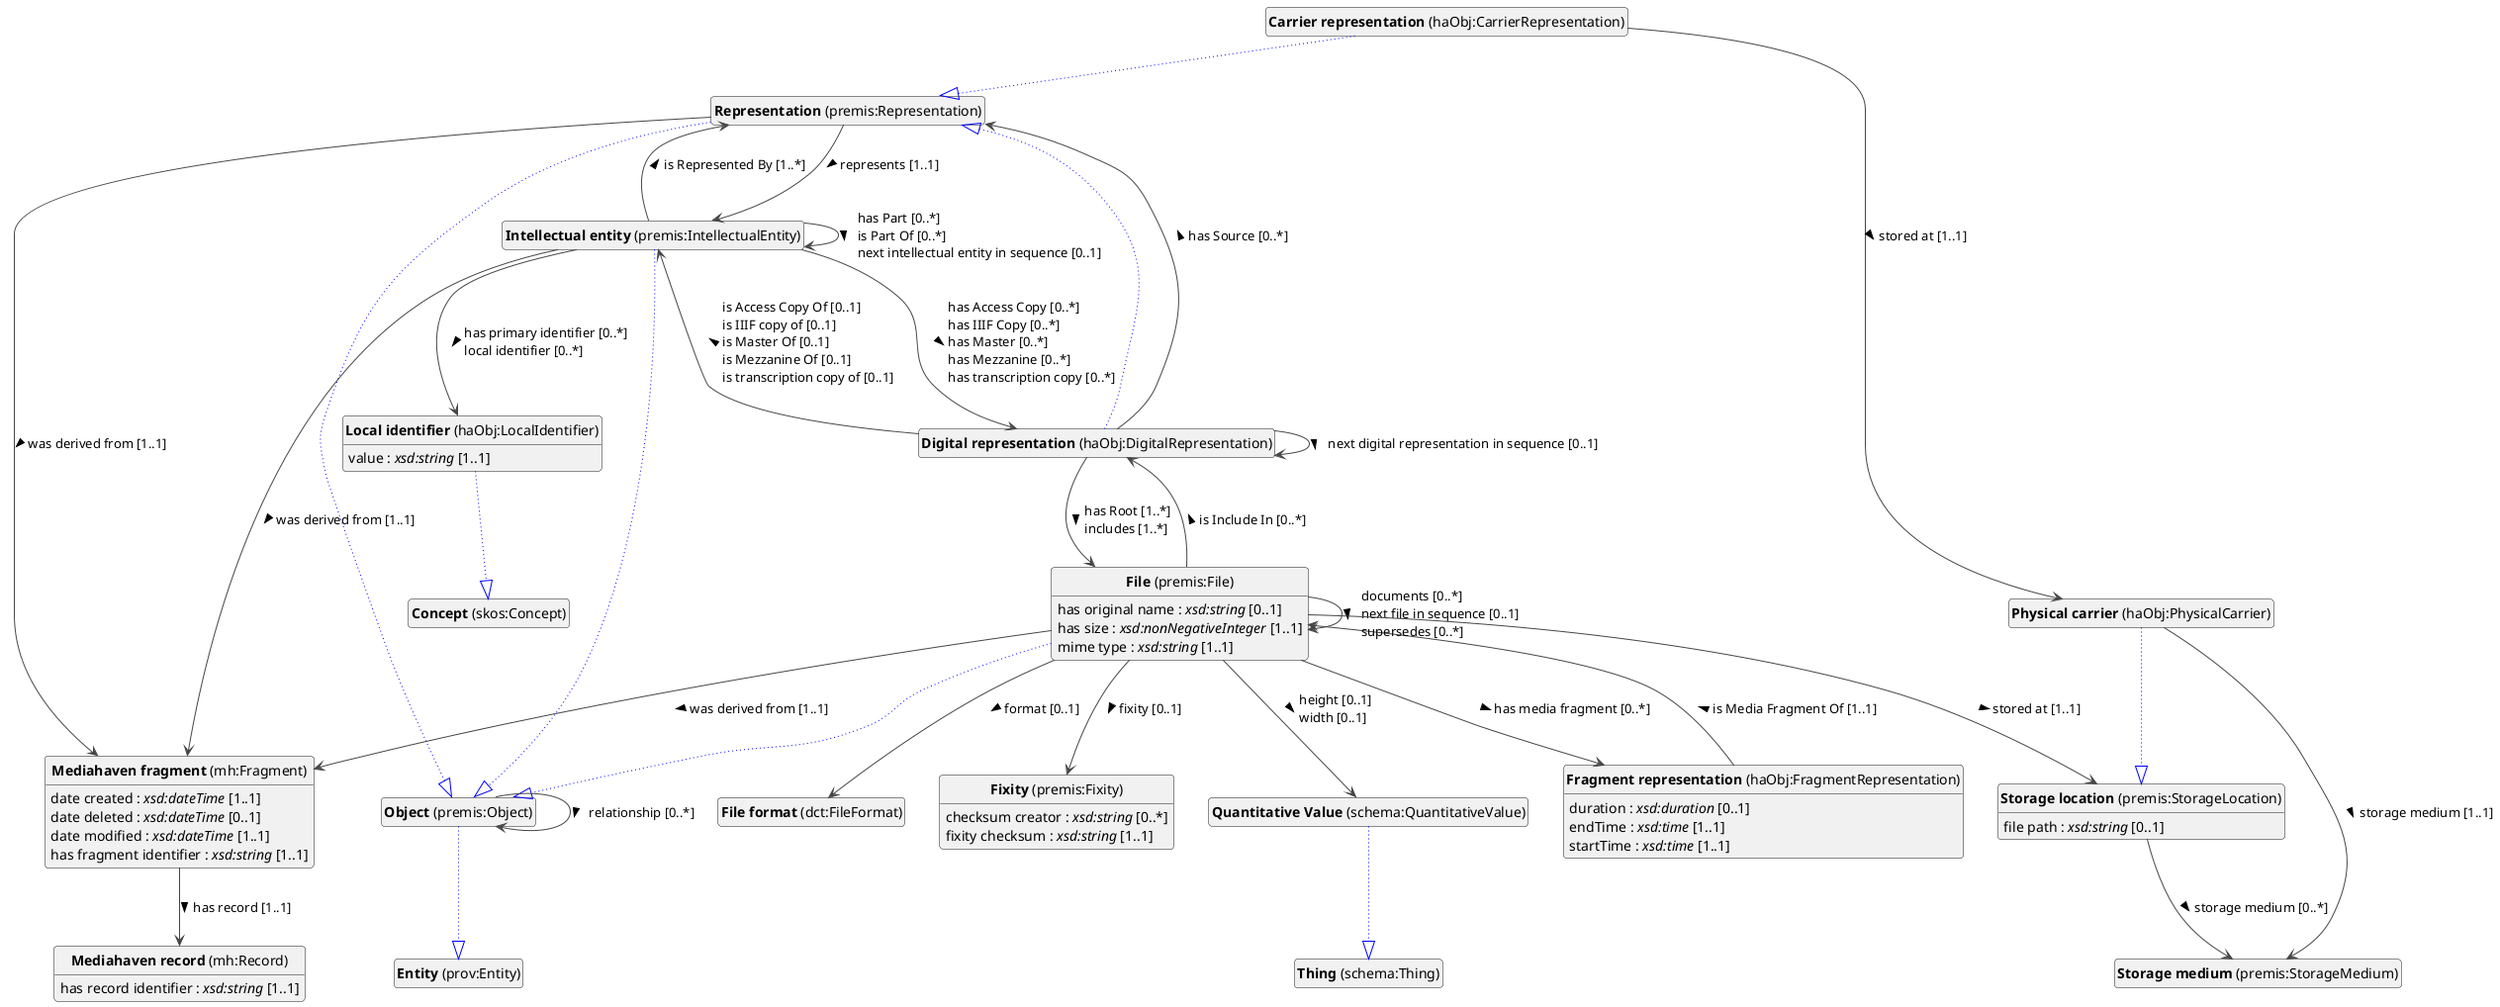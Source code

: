 @startuml
!theme vibrant
skinparam classFontSize 14
!define LIGHTORANGE
skinparam componentStyle uml2
skinparam wrapMessageWidth 1000
skinparam wrapWidth 1000
' skinparam ArrowColor #Maroon
' Remove shadows
skinparam shadowing false
'skinparam linetype polyline
skinparam ArrowMessageAlignment left
top to bottom direction


class "<b>Carrier representation</b> (haObj:CarrierRepresentation)" as haObj_CarrierRepresentation [[#haObj%3ACarrierRepresentation]]
class "<b>Representation</b> (premis:Representation)" as premis_Representation [[#premis%3ARepresentation]]
class "<b>Digital representation</b> (haObj:DigitalRepresentation)" as haObj_DigitalRepresentation [[#haObj%3ADigitalRepresentation]]
class "<b>Representation</b> (premis:Representation)" as premis_Representation [[#premis%3ARepresentation]]
class "<b>File</b> (premis:File)" as premis_File [[#premis%3AFile]]
class "<b>Object</b> (premis:Object)" as premis_Object [[#premis%3AObject]]
class "<b>File format</b> (dct:FileFormat)" as dct_FileFormat [[#dct%3AFileFormat]]
class "<b>Fixity</b> (premis:Fixity)" as premis_Fixity [[#premis%3AFixity]]
class "<b>Fragment representation</b> (haObj:FragmentRepresentation)" as haObj_FragmentRepresentation [[#haObj%3AFragmentRepresentation]]
class "<b>Intellectual entity</b> (premis:IntellectualEntity)" as premis_IntellectualEntity [[#premis%3AIntellectualEntity]]
class "<b>Object</b> (premis:Object)" as premis_Object [[#premis%3AObject]]
class "<b>Local identifier</b> (haObj:LocalIdentifier)" as haObj_LocalIdentifier [[#haObj%3ALocalIdentifier]]
class "<b>Concept</b> (skos:Concept)" as skos_Concept [[#skos%3AConcept]]
class "<b>Mediahaven fragment</b> (mh:Fragment)" as mh_Fragment [[#mh%3AFragment]]
class "<b>Mediahaven record</b> (mh:Record)" as mh_Record [[#mh%3ARecord]]
class "<b>Object</b> (premis:Object)" as premis_Object [[#premis%3AObject]]
class "<b>Entity</b> (prov:Entity)" as prov_Entity [[#prov%3AEntity]]
class "<b>Physical carrier</b> (haObj:PhysicalCarrier)" as haObj_PhysicalCarrier [[#haObj%3APhysicalCarrier]]
class "<b>Storage location</b> (premis:StorageLocation)" as premis_StorageLocation [[#premis%3AStorageLocation]]
class "<b>Quantitative Value</b> (schema:QuantitativeValue)" as schema_QuantitativeValue [[../../description/en#schema%3AQuantitativeValue]]
class "<b>Thing</b> (schema:Thing)" as schema_Thing [[#schema%3AThing]]
class "<b>Representation</b> (premis:Representation)" as premis_Representation [[#premis%3ARepresentation]]
class "<b>Object</b> (premis:Object)" as premis_Object [[#premis%3AObject]]
class "<b>Storage location</b> (premis:StorageLocation)" as premis_StorageLocation [[#premis%3AStorageLocation]]
class "<b>Storage medium</b> (premis:StorageMedium)" as premis_StorageMedium [[#premis%3AStorageMedium]]

haObj_CarrierRepresentation --|> premis_Representation #blue;line.dotted;text:blue

haObj_CarrierRepresentation --> haObj_PhysicalCarrier :stored at [1..1]  > 

haObj_DigitalRepresentation --|> premis_Representation #blue;line.dotted;text:blue

haObj_DigitalRepresentation --> haObj_DigitalRepresentation :next digital representation in sequence [0..1]  > 
haObj_DigitalRepresentation --> premis_File :has Root [1..*]  \lincludes [1..*]  > 
haObj_DigitalRepresentation --> premis_IntellectualEntity :is Access Copy Of [0..1]  \lis IIIF copy of [0..1]  \lis Master Of [0..1]  \lis Mezzanine Of [0..1]  \lis transcription copy of [0..1]  > 
haObj_DigitalRepresentation --> premis_Representation :has Source [0..*]  > 

premis_File --|> premis_Object #blue;line.dotted;text:blue

premis_File : has original name : <i>xsd:string</i> [0..1]
premis_File : has size : <i>xsd:nonNegativeInteger</i> [1..1]
premis_File : mime type : <i>xsd:string</i> [1..1]
premis_File --> dct_FileFormat :format [0..1]  > 
premis_File --> haObj_DigitalRepresentation :is Include In [0..*]  > 
premis_File --> haObj_FragmentRepresentation :has media fragment [0..*]  > 
premis_File --> mh_Fragment :was derived from [1..1]  > 
premis_File --> premis_File :documents [0..*]  \lnext file in sequence [0..1]  \lsupersedes [0..*]  > 
premis_File --> premis_Fixity :fixity [0..1]  > 
premis_File --> premis_StorageLocation :stored at [1..1]  > 
premis_File --> schema_QuantitativeValue :height [0..1]  \lwidth [0..1]  > 






premis_Fixity : checksum creator : <i>xsd:string</i> [0..*]
premis_Fixity : fixity checksum : <i>xsd:string</i> [1..1]



haObj_FragmentRepresentation : duration : <i>xsd:duration</i> [0..1]
haObj_FragmentRepresentation : endTime : <i>xsd:time</i> [1..1]
haObj_FragmentRepresentation : startTime : <i>xsd:time</i> [1..1]
haObj_FragmentRepresentation --> premis_File :is Media Fragment Of [1..1]  > 



premis_IntellectualEntity --|> premis_Object #blue;line.dotted;text:blue

premis_IntellectualEntity --> haObj_DigitalRepresentation :has Access Copy [0..*]  \lhas IIIF Copy [0..*]  \lhas Master [0..*]  \lhas Mezzanine [0..*]  \lhas transcription copy [0..*]  > 
premis_IntellectualEntity --> haObj_LocalIdentifier :has primary identifier [0..*]  \llocal identifier [0..*]  > 
premis_IntellectualEntity --> mh_Fragment :was derived from [1..1]  > 
premis_IntellectualEntity --> premis_IntellectualEntity :has Part [0..*]  \lis Part Of [0..*]  \lnext intellectual entity in sequence [0..1]  > 
premis_IntellectualEntity --> premis_Representation :is Represented By [1..*]  > 

haObj_LocalIdentifier --|> skos_Concept #blue;line.dotted;text:blue

haObj_LocalIdentifier : value : <i>xsd:string</i> [1..1]



mh_Fragment : date created : <i>xsd:dateTime</i> [1..1]
mh_Fragment : date deleted : <i>xsd:dateTime</i> [0..1]
mh_Fragment : date modified : <i>xsd:dateTime</i> [1..1]
mh_Fragment : has fragment identifier : <i>xsd:string</i> [1..1]
mh_Fragment --> mh_Record :has record [1..1]  > 




mh_Record : has record identifier : <i>xsd:string</i> [1..1]


premis_Object --|> prov_Entity #blue;line.dotted;text:blue

premis_Object --> premis_Object :relationship [0..*]  > 

haObj_PhysicalCarrier --|> premis_StorageLocation #blue;line.dotted;text:blue

haObj_PhysicalCarrier --> premis_StorageMedium :storage medium [1..1]  > 

schema_QuantitativeValue --|> schema_Thing #blue;line.dotted;text:blue


premis_Representation --|> premis_Object #blue;line.dotted;text:blue

premis_Representation --> mh_Fragment :was derived from [1..1]  > 
premis_Representation --> premis_IntellectualEntity :represents [1..1]  > 


premis_StorageLocation : file path : <i>xsd:string</i> [0..1]
premis_StorageLocation --> premis_StorageMedium :storage medium [0..*]  > 





hide circle
hide methods
hide empty members
@enduml



